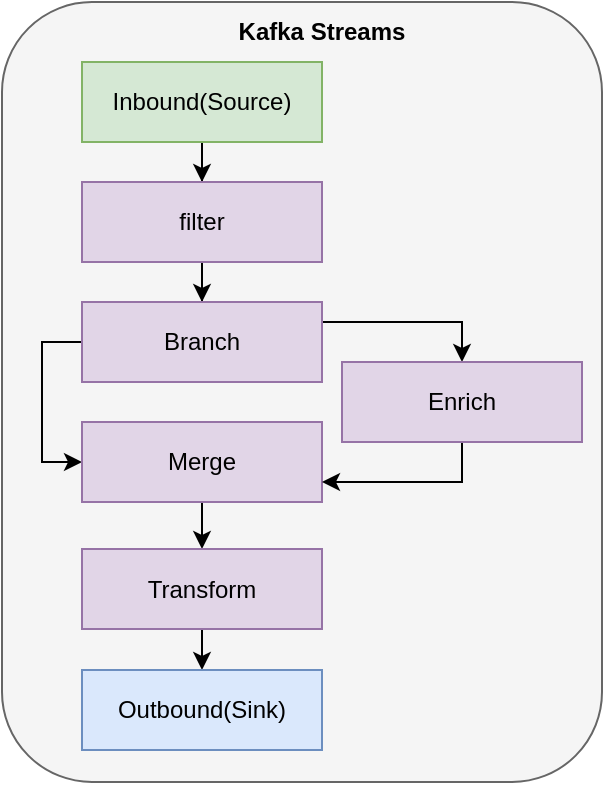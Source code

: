 <mxfile version="24.2.2" type="github">
  <diagram name="페이지-1" id="J1Tt04icmtqUt2nDNbsf">
    <mxGraphModel dx="1191" dy="767" grid="1" gridSize="10" guides="1" tooltips="1" connect="1" arrows="1" fold="1" page="1" pageScale="1" pageWidth="1169" pageHeight="827" math="0" shadow="0">
      <root>
        <mxCell id="0" />
        <mxCell id="1" parent="0" />
        <mxCell id="ob_Er8QgK_pdc9j6Z_gC-1" value="" style="rounded=1;whiteSpace=wrap;html=1;fillColor=#f5f5f5;fontColor=#333333;strokeColor=#666666;" parent="1" vertex="1">
          <mxGeometry x="140" y="120" width="300" height="390" as="geometry" />
        </mxCell>
        <mxCell id="ob_Er8QgK_pdc9j6Z_gC-11" value="&lt;b&gt;Kafka Streams&lt;/b&gt;" style="text;html=1;align=center;verticalAlign=middle;whiteSpace=wrap;rounded=0;" parent="1" vertex="1">
          <mxGeometry x="245" y="120" width="110" height="30" as="geometry" />
        </mxCell>
        <mxCell id="y1DtSaGLLxPXwSzvWBOs-9" style="edgeStyle=orthogonalEdgeStyle;rounded=0;orthogonalLoop=1;jettySize=auto;html=1;entryX=0.5;entryY=0;entryDx=0;entryDy=0;" edge="1" parent="1" source="y1DtSaGLLxPXwSzvWBOs-2" target="y1DtSaGLLxPXwSzvWBOs-3">
          <mxGeometry relative="1" as="geometry" />
        </mxCell>
        <mxCell id="y1DtSaGLLxPXwSzvWBOs-2" value="Inbound(Source)" style="rounded=0;whiteSpace=wrap;html=1;fillColor=#d5e8d4;strokeColor=#82b366;" vertex="1" parent="1">
          <mxGeometry x="180" y="150" width="120" height="40" as="geometry" />
        </mxCell>
        <mxCell id="y1DtSaGLLxPXwSzvWBOs-10" style="edgeStyle=orthogonalEdgeStyle;rounded=0;orthogonalLoop=1;jettySize=auto;html=1;entryX=0.5;entryY=0;entryDx=0;entryDy=0;" edge="1" parent="1" source="y1DtSaGLLxPXwSzvWBOs-3" target="y1DtSaGLLxPXwSzvWBOs-4">
          <mxGeometry relative="1" as="geometry" />
        </mxCell>
        <mxCell id="y1DtSaGLLxPXwSzvWBOs-3" value="filter" style="rounded=0;whiteSpace=wrap;html=1;fillColor=#e1d5e7;strokeColor=#9673a6;" vertex="1" parent="1">
          <mxGeometry x="180" y="210" width="120" height="40" as="geometry" />
        </mxCell>
        <mxCell id="y1DtSaGLLxPXwSzvWBOs-16" style="edgeStyle=orthogonalEdgeStyle;rounded=0;orthogonalLoop=1;jettySize=auto;html=1;entryX=0;entryY=0.5;entryDx=0;entryDy=0;" edge="1" parent="1" source="y1DtSaGLLxPXwSzvWBOs-4" target="y1DtSaGLLxPXwSzvWBOs-5">
          <mxGeometry relative="1" as="geometry">
            <Array as="points">
              <mxPoint x="160" y="290" />
              <mxPoint x="160" y="350" />
            </Array>
          </mxGeometry>
        </mxCell>
        <mxCell id="y1DtSaGLLxPXwSzvWBOs-18" style="edgeStyle=orthogonalEdgeStyle;rounded=0;orthogonalLoop=1;jettySize=auto;html=1;entryX=0.5;entryY=0;entryDx=0;entryDy=0;" edge="1" parent="1" source="y1DtSaGLLxPXwSzvWBOs-4" target="y1DtSaGLLxPXwSzvWBOs-17">
          <mxGeometry relative="1" as="geometry">
            <Array as="points">
              <mxPoint x="370" y="280" />
            </Array>
          </mxGeometry>
        </mxCell>
        <mxCell id="y1DtSaGLLxPXwSzvWBOs-4" value="Branch" style="rounded=0;whiteSpace=wrap;html=1;fillColor=#e1d5e7;strokeColor=#9673a6;" vertex="1" parent="1">
          <mxGeometry x="180" y="270" width="120" height="40" as="geometry" />
        </mxCell>
        <mxCell id="y1DtSaGLLxPXwSzvWBOs-12" style="edgeStyle=orthogonalEdgeStyle;rounded=0;orthogonalLoop=1;jettySize=auto;html=1;entryX=0.5;entryY=0;entryDx=0;entryDy=0;" edge="1" parent="1" source="y1DtSaGLLxPXwSzvWBOs-5" target="y1DtSaGLLxPXwSzvWBOs-6">
          <mxGeometry relative="1" as="geometry" />
        </mxCell>
        <mxCell id="y1DtSaGLLxPXwSzvWBOs-5" value="Merge" style="rounded=0;whiteSpace=wrap;html=1;fillColor=#e1d5e7;strokeColor=#9673a6;" vertex="1" parent="1">
          <mxGeometry x="180" y="330" width="120" height="40" as="geometry" />
        </mxCell>
        <mxCell id="y1DtSaGLLxPXwSzvWBOs-14" style="edgeStyle=orthogonalEdgeStyle;rounded=0;orthogonalLoop=1;jettySize=auto;html=1;exitX=0.5;exitY=1;exitDx=0;exitDy=0;entryX=0.5;entryY=0;entryDx=0;entryDy=0;" edge="1" parent="1" source="y1DtSaGLLxPXwSzvWBOs-6" target="y1DtSaGLLxPXwSzvWBOs-8">
          <mxGeometry relative="1" as="geometry" />
        </mxCell>
        <mxCell id="y1DtSaGLLxPXwSzvWBOs-6" value="Transform" style="rounded=0;whiteSpace=wrap;html=1;fillColor=#e1d5e7;strokeColor=#9673a6;" vertex="1" parent="1">
          <mxGeometry x="180" y="393.5" width="120" height="40" as="geometry" />
        </mxCell>
        <mxCell id="y1DtSaGLLxPXwSzvWBOs-8" value="Outbound(Sink)" style="rounded=0;whiteSpace=wrap;html=1;fillColor=#dae8fc;strokeColor=#6c8ebf;" vertex="1" parent="1">
          <mxGeometry x="180" y="454" width="120" height="40" as="geometry" />
        </mxCell>
        <mxCell id="y1DtSaGLLxPXwSzvWBOs-19" style="edgeStyle=orthogonalEdgeStyle;rounded=0;orthogonalLoop=1;jettySize=auto;html=1;entryX=1;entryY=0.75;entryDx=0;entryDy=0;" edge="1" parent="1" source="y1DtSaGLLxPXwSzvWBOs-17" target="y1DtSaGLLxPXwSzvWBOs-5">
          <mxGeometry relative="1" as="geometry">
            <Array as="points">
              <mxPoint x="370" y="360" />
            </Array>
          </mxGeometry>
        </mxCell>
        <mxCell id="y1DtSaGLLxPXwSzvWBOs-17" value="Enrich" style="rounded=0;whiteSpace=wrap;html=1;fillColor=#e1d5e7;strokeColor=#9673a6;" vertex="1" parent="1">
          <mxGeometry x="310" y="300" width="120" height="40" as="geometry" />
        </mxCell>
      </root>
    </mxGraphModel>
  </diagram>
</mxfile>
